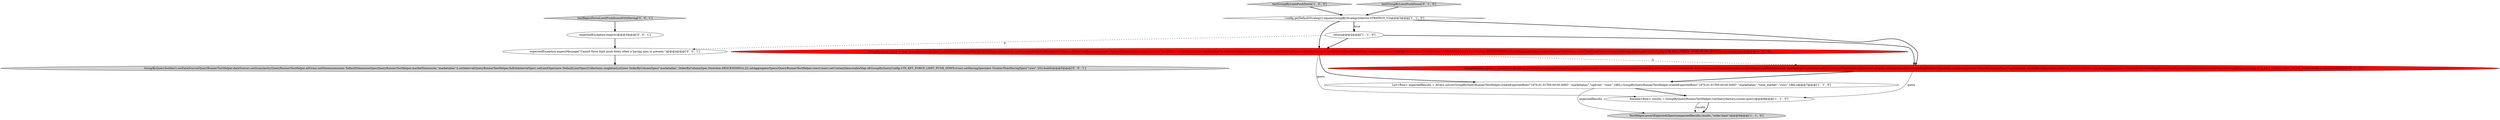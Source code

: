 digraph {
1 [style = filled, label = "!config.getDefaultStrategy().equals(GroupByStrategySelector.STRATEGY_V2)@@@3@@@['1', '1', '0']", fillcolor = white, shape = diamond image = "AAA0AAABBB1BBB"];
2 [style = filled, label = "GroupByQuery query = new GroupByQuery.Builder().setDataSource(QueryRunnerTestHelper.dataSource).setGranularity(QueryRunnerTestHelper.allGran).setDimensions(new DefaultDimensionSpec(QueryRunnerTestHelper.marketDimension,\"marketalias\")).setInterval(QueryRunnerTestHelper.fullOnIntervalSpec).setLimitSpec(new DefaultLimitSpec(Collections.singletonList(new OrderByColumnSpec(\"marketalias\",OrderByColumnSpec.Direction.DESCENDING)),2)).setAggregatorSpecs(QueryRunnerTestHelper.rowsCount).setContext(ImmutableMap.of(GroupByQueryConfig.CTX_KEY_FORCE_LIMIT_PUSH_DOWN,true)).build()@@@6@@@['1', '0', '0']", fillcolor = red, shape = ellipse image = "AAA1AAABBB1BBB"];
5 [style = filled, label = "TestHelper.assertExpectedObjects(expectedResults,results,\"order-limit\")@@@9@@@['1', '1', '0']", fillcolor = lightgray, shape = ellipse image = "AAA0AAABBB1BBB"];
3 [style = filled, label = "Iterable<Row> results = GroupByQueryRunnerTestHelper.runQuery(factory,runner,query)@@@8@@@['1', '1', '0']", fillcolor = white, shape = ellipse image = "AAA0AAABBB1BBB"];
11 [style = filled, label = "testRejectForceLimitPushDownWithHaving['0', '0', '1']", fillcolor = lightgray, shape = diamond image = "AAA0AAABBB3BBB"];
10 [style = filled, label = "GroupByQuery.builder().setDataSource(QueryRunnerTestHelper.dataSource).setGranularity(QueryRunnerTestHelper.allGran).setDimensions(new DefaultDimensionSpec(QueryRunnerTestHelper.marketDimension,\"marketalias\")).setInterval(QueryRunnerTestHelper.fullOnIntervalSpec).setLimitSpec(new DefaultLimitSpec(Collections.singletonList(new OrderByColumnSpec(\"marketalias\",OrderByColumnSpec.Direction.DESCENDING)),2)).setAggregatorSpecs(QueryRunnerTestHelper.rowsCount).setContext(ImmutableMap.of(GroupByQueryConfig.CTX_KEY_FORCE_LIMIT_PUSH_DOWN,true)).setHavingSpec(new GreaterThanHavingSpec(\"rows\",10)).build()@@@5@@@['0', '0', '1']", fillcolor = lightgray, shape = ellipse image = "AAA0AAABBB3BBB"];
12 [style = filled, label = "expectedException.expectMessage(\"Cannot force limit push down when a having spec is present.\")@@@4@@@['0', '0', '1']", fillcolor = white, shape = ellipse image = "AAA0AAABBB3BBB"];
6 [style = filled, label = "testGroupByLimitPushDown['1', '0', '0']", fillcolor = lightgray, shape = diamond image = "AAA0AAABBB1BBB"];
7 [style = filled, label = "GroupByQuery query = makeQueryBuilder().setDataSource(QueryRunnerTestHelper.dataSource).setGranularity(QueryRunnerTestHelper.allGran).setDimensions(new DefaultDimensionSpec(QueryRunnerTestHelper.marketDimension,\"marketalias\")).setInterval(QueryRunnerTestHelper.fullOnIntervalSpec).setLimitSpec(new DefaultLimitSpec(Collections.singletonList(new OrderByColumnSpec(\"marketalias\",OrderByColumnSpec.Direction.DESCENDING)),2)).setAggregatorSpecs(QueryRunnerTestHelper.rowsCount).overrideContext(ImmutableMap.of(GroupByQueryConfig.CTX_KEY_FORCE_LIMIT_PUSH_DOWN,true)).build()@@@6@@@['0', '1', '0']", fillcolor = red, shape = ellipse image = "AAA1AAABBB2BBB"];
4 [style = filled, label = "return@@@4@@@['1', '1', '0']", fillcolor = white, shape = ellipse image = "AAA0AAABBB1BBB"];
8 [style = filled, label = "testGroupByLimitPushDown['0', '1', '0']", fillcolor = lightgray, shape = diamond image = "AAA0AAABBB2BBB"];
9 [style = filled, label = "expectedException.expect()@@@3@@@['0', '0', '1']", fillcolor = white, shape = ellipse image = "AAA0AAABBB3BBB"];
0 [style = filled, label = "List<Row> expectedResults = Arrays.asList(GroupByQueryRunnerTestHelper.createExpectedRow(\"1970-01-01T00:00:00.000Z\",\"marketalias\",\"upfront\",\"rows\",186L),GroupByQueryRunnerTestHelper.createExpectedRow(\"1970-01-01T00:00:00.000Z\",\"marketalias\",\"total_market\",\"rows\",186L))@@@7@@@['1', '1', '0']", fillcolor = white, shape = ellipse image = "AAA0AAABBB1BBB"];
0->3 [style = bold, label=""];
1->4 [style = bold, label=""];
7->0 [style = bold, label=""];
0->5 [style = solid, label="expectedResults"];
1->4 [style = dotted, label="true"];
4->2 [style = bold, label=""];
2->7 [style = dashed, label="0"];
11->9 [style = bold, label=""];
1->7 [style = bold, label=""];
4->7 [style = bold, label=""];
4->12 [style = dashed, label="0"];
7->3 [style = solid, label="query"];
8->1 [style = bold, label=""];
6->1 [style = bold, label=""];
3->5 [style = bold, label=""];
2->0 [style = bold, label=""];
12->10 [style = bold, label=""];
2->3 [style = solid, label="query"];
3->5 [style = solid, label="results"];
1->2 [style = bold, label=""];
9->12 [style = bold, label=""];
}
